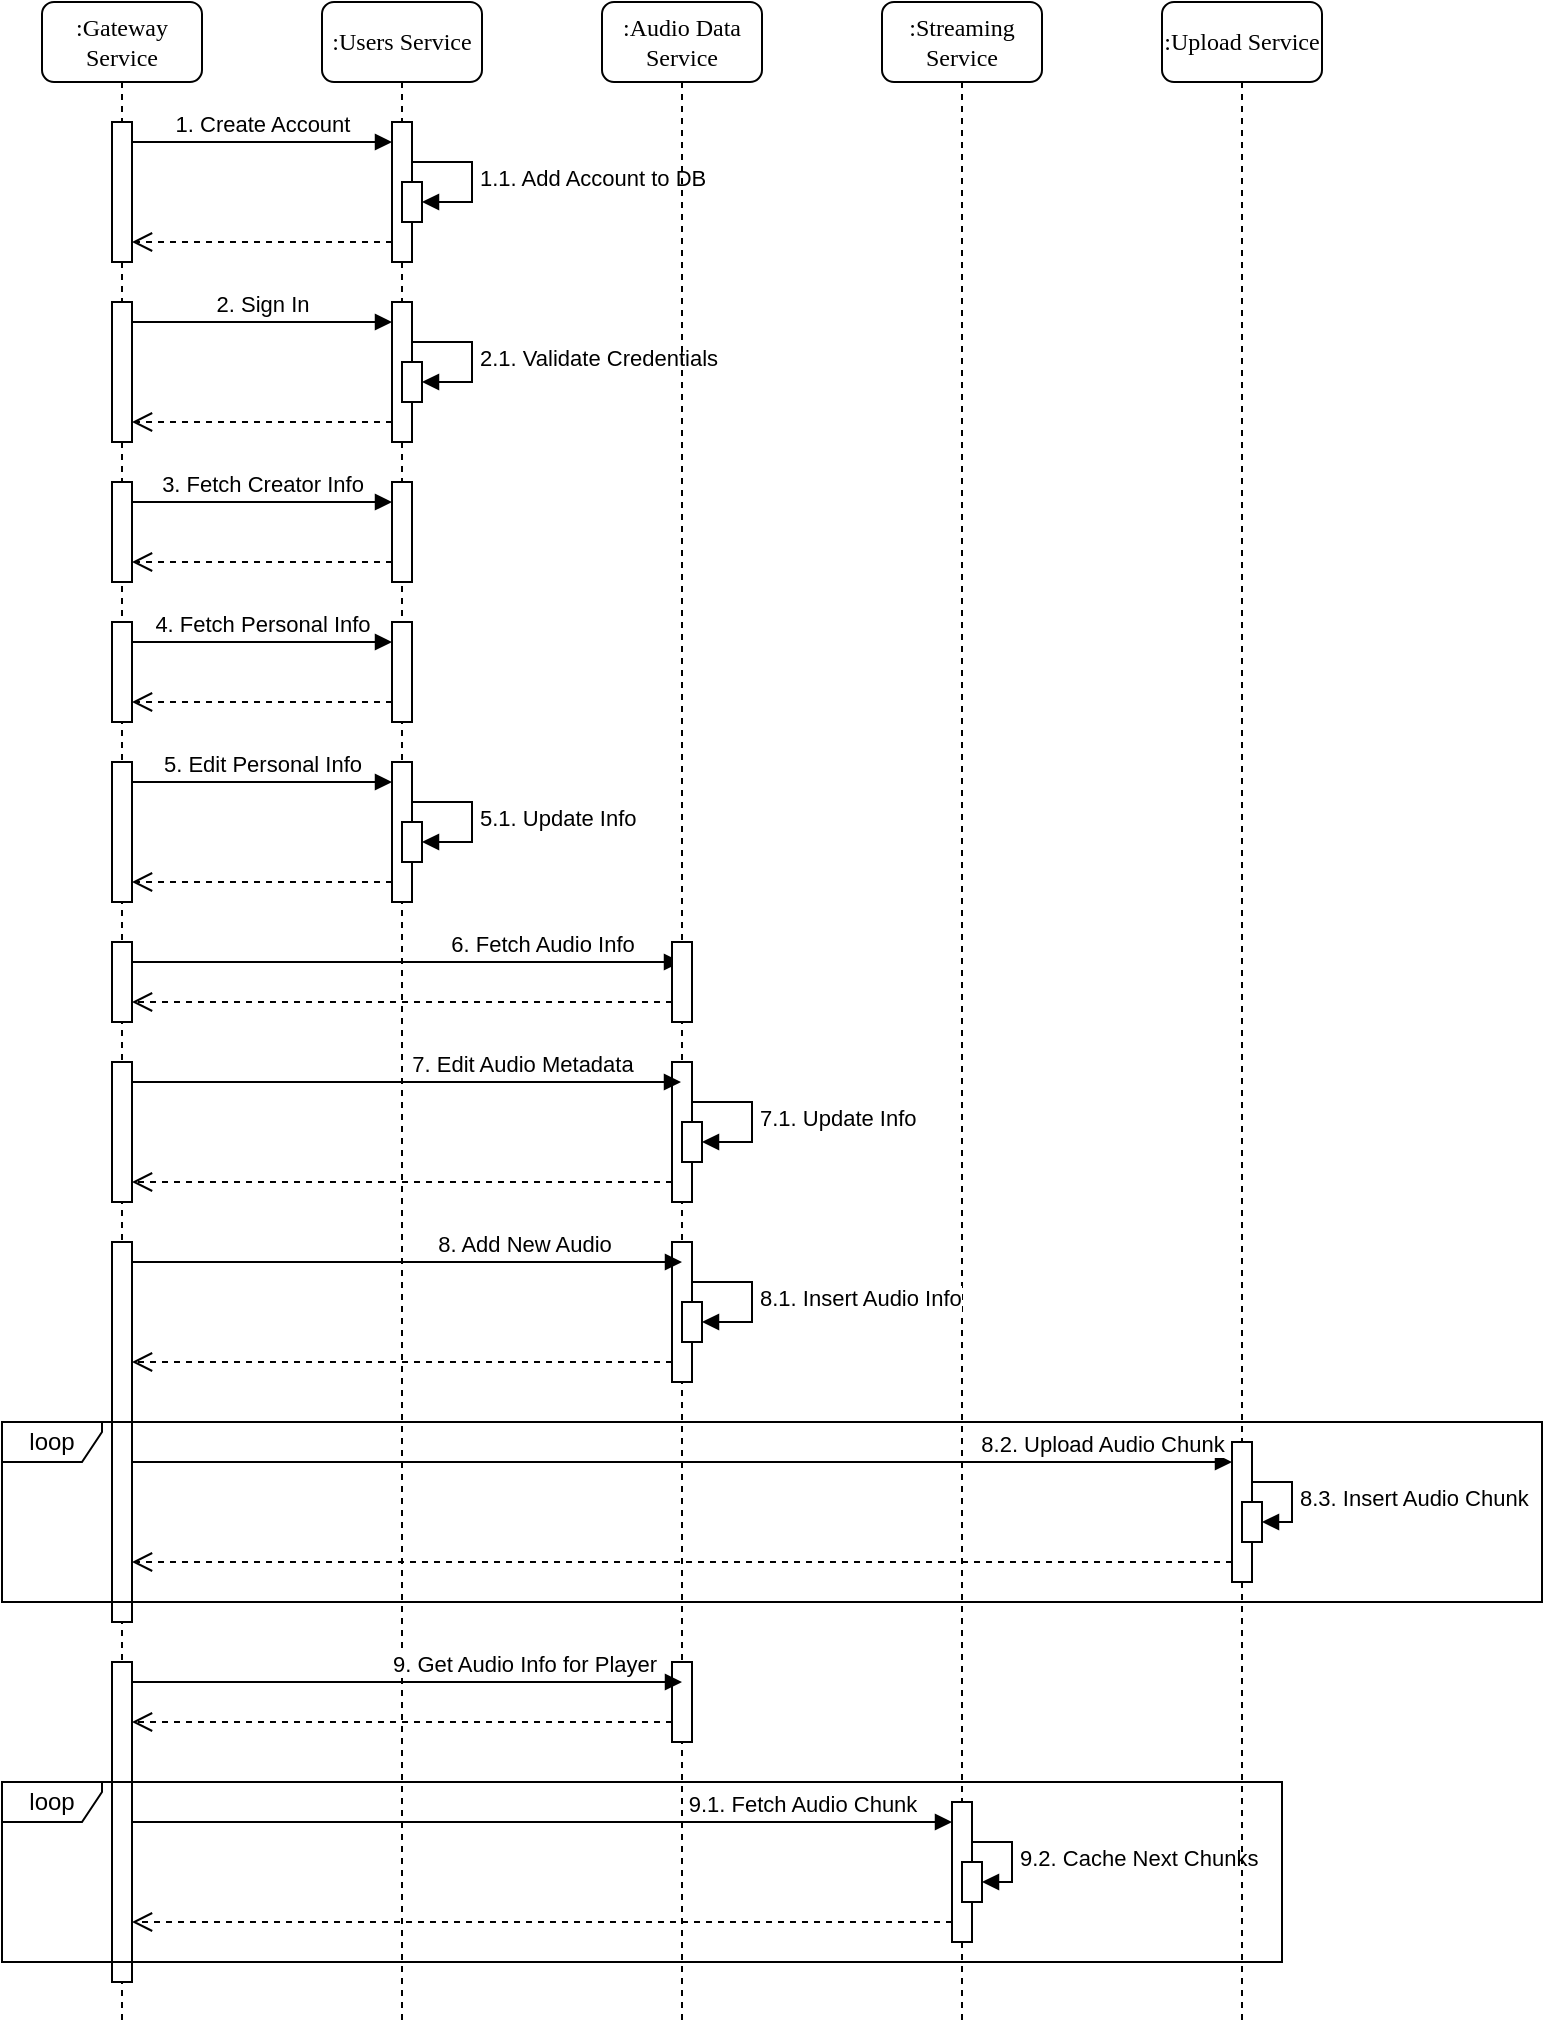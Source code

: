 <mxfile version="24.3.1" type="github">
  <diagram name="Page-1" id="13e1069c-82ec-6db2-03f1-153e76fe0fe0">
    <mxGraphModel dx="1424" dy="751" grid="1" gridSize="10" guides="1" tooltips="1" connect="1" arrows="1" fold="1" page="0" pageScale="1" pageWidth="1100" pageHeight="850" background="none" math="0" shadow="0">
      <root>
        <mxCell id="0" />
        <mxCell id="1" parent="0" />
        <mxCell id="7baba1c4bc27f4b0-2" value=":Gateway Service" style="shape=umlLifeline;perimeter=lifelinePerimeter;whiteSpace=wrap;html=1;container=1;collapsible=0;recursiveResize=0;outlineConnect=0;rounded=1;shadow=0;comic=0;labelBackgroundColor=none;strokeWidth=1;fontFamily=Verdana;fontSize=12;align=center;" parent="1" vertex="1">
          <mxGeometry x="280" y="80" width="80" height="1010" as="geometry" />
        </mxCell>
        <mxCell id="Jwiv7qxnIvKgj8f71Bxk-2" value="" style="html=1;points=[[0,0,0,0,5],[0,1,0,0,-5],[1,0,0,0,5],[1,1,0,0,-5]];perimeter=orthogonalPerimeter;outlineConnect=0;targetShapes=umlLifeline;portConstraint=eastwest;newEdgeStyle={&quot;curved&quot;:0,&quot;rounded&quot;:0};" vertex="1" parent="7baba1c4bc27f4b0-2">
          <mxGeometry x="35" y="60" width="10" height="70" as="geometry" />
        </mxCell>
        <mxCell id="Jwiv7qxnIvKgj8f71Bxk-15" value="" style="html=1;points=[[0,0,0,0,5],[0,1,0,0,-5],[1,0,0,0,5],[1,1,0,0,-5]];perimeter=orthogonalPerimeter;outlineConnect=0;targetShapes=umlLifeline;portConstraint=eastwest;newEdgeStyle={&quot;curved&quot;:0,&quot;rounded&quot;:0};" vertex="1" parent="7baba1c4bc27f4b0-2">
          <mxGeometry x="35" y="150" width="10" height="70" as="geometry" />
        </mxCell>
        <mxCell id="Jwiv7qxnIvKgj8f71Bxk-19" value="2. Sign In" style="html=1;verticalAlign=bottom;endArrow=block;curved=0;rounded=0;" edge="1" parent="7baba1c4bc27f4b0-2" target="Jwiv7qxnIvKgj8f71Bxk-16">
          <mxGeometry width="80" relative="1" as="geometry">
            <mxPoint x="45" y="160" as="sourcePoint" />
            <mxPoint x="155" y="160" as="targetPoint" />
          </mxGeometry>
        </mxCell>
        <mxCell id="Jwiv7qxnIvKgj8f71Bxk-20" value="" style="html=1;verticalAlign=bottom;endArrow=open;dashed=1;endSize=8;curved=0;rounded=0;" edge="1" parent="7baba1c4bc27f4b0-2" source="Jwiv7qxnIvKgj8f71Bxk-16">
          <mxGeometry relative="1" as="geometry">
            <mxPoint x="155" y="210" as="sourcePoint" />
            <mxPoint x="45" y="210" as="targetPoint" />
          </mxGeometry>
        </mxCell>
        <mxCell id="Jwiv7qxnIvKgj8f71Bxk-25" value="" style="html=1;points=[[0,0,0,0,5],[0,1,0,0,-5],[1,0,0,0,5],[1,1,0,0,-5]];perimeter=orthogonalPerimeter;outlineConnect=0;targetShapes=umlLifeline;portConstraint=eastwest;newEdgeStyle={&quot;curved&quot;:0,&quot;rounded&quot;:0};" vertex="1" parent="7baba1c4bc27f4b0-2">
          <mxGeometry x="35" y="240" width="10" height="50" as="geometry" />
        </mxCell>
        <mxCell id="Jwiv7qxnIvKgj8f71Bxk-26" value="3. Fetch Creator Info" style="html=1;verticalAlign=bottom;endArrow=block;curved=0;rounded=0;" edge="1" parent="7baba1c4bc27f4b0-2" target="Jwiv7qxnIvKgj8f71Bxk-22">
          <mxGeometry width="80" relative="1" as="geometry">
            <mxPoint x="45" y="250" as="sourcePoint" />
            <mxPoint x="155" y="250" as="targetPoint" />
          </mxGeometry>
        </mxCell>
        <mxCell id="Jwiv7qxnIvKgj8f71Bxk-29" value="" style="html=1;points=[[0,0,0,0,5],[0,1,0,0,-5],[1,0,0,0,5],[1,1,0,0,-5]];perimeter=orthogonalPerimeter;outlineConnect=0;targetShapes=umlLifeline;portConstraint=eastwest;newEdgeStyle={&quot;curved&quot;:0,&quot;rounded&quot;:0};" vertex="1" parent="7baba1c4bc27f4b0-2">
          <mxGeometry x="35" y="310" width="10" height="50" as="geometry" />
        </mxCell>
        <mxCell id="Jwiv7qxnIvKgj8f71Bxk-30" value="4. Fetch Personal Info" style="html=1;verticalAlign=bottom;endArrow=block;curved=0;rounded=0;" edge="1" parent="7baba1c4bc27f4b0-2" target="Jwiv7qxnIvKgj8f71Bxk-34">
          <mxGeometry width="80" relative="1" as="geometry">
            <mxPoint x="45" y="320" as="sourcePoint" />
            <mxPoint x="155" y="320" as="targetPoint" />
          </mxGeometry>
        </mxCell>
        <mxCell id="Jwiv7qxnIvKgj8f71Bxk-38" value="" style="html=1;points=[[0,0,0,0,5],[0,1,0,0,-5],[1,0,0,0,5],[1,1,0,0,-5]];perimeter=orthogonalPerimeter;outlineConnect=0;targetShapes=umlLifeline;portConstraint=eastwest;newEdgeStyle={&quot;curved&quot;:0,&quot;rounded&quot;:0};" vertex="1" parent="7baba1c4bc27f4b0-2">
          <mxGeometry x="35" y="380" width="10" height="70" as="geometry" />
        </mxCell>
        <mxCell id="Jwiv7qxnIvKgj8f71Bxk-40" value="" style="html=1;verticalAlign=bottom;endArrow=open;dashed=1;endSize=8;curved=0;rounded=0;" edge="1" parent="7baba1c4bc27f4b0-2">
          <mxGeometry relative="1" as="geometry">
            <mxPoint x="175" y="440" as="sourcePoint" />
            <mxPoint x="45" y="440" as="targetPoint" />
          </mxGeometry>
        </mxCell>
        <mxCell id="Jwiv7qxnIvKgj8f71Bxk-47" value="" style="html=1;points=[[0,0,0,0,5],[0,1,0,0,-5],[1,0,0,0,5],[1,1,0,0,-5]];perimeter=orthogonalPerimeter;outlineConnect=0;targetShapes=umlLifeline;portConstraint=eastwest;newEdgeStyle={&quot;curved&quot;:0,&quot;rounded&quot;:0};" vertex="1" parent="7baba1c4bc27f4b0-2">
          <mxGeometry x="35" y="470" width="10" height="40" as="geometry" />
        </mxCell>
        <mxCell id="Jwiv7qxnIvKgj8f71Bxk-60" value="" style="html=1;points=[[0,0,0,0,5],[0,1,0,0,-5],[1,0,0,0,5],[1,1,0,0,-5]];perimeter=orthogonalPerimeter;outlineConnect=0;targetShapes=umlLifeline;portConstraint=eastwest;newEdgeStyle={&quot;curved&quot;:0,&quot;rounded&quot;:0};" vertex="1" parent="7baba1c4bc27f4b0-2">
          <mxGeometry x="35" y="530" width="10" height="70" as="geometry" />
        </mxCell>
        <mxCell id="Jwiv7qxnIvKgj8f71Bxk-61" value="" style="html=1;points=[[0,0,0,0,5],[0,1,0,0,-5],[1,0,0,0,5],[1,1,0,0,-5]];perimeter=orthogonalPerimeter;outlineConnect=0;targetShapes=umlLifeline;portConstraint=eastwest;newEdgeStyle={&quot;curved&quot;:0,&quot;rounded&quot;:0};" vertex="1" parent="7baba1c4bc27f4b0-2">
          <mxGeometry x="35" y="620" width="10" height="190" as="geometry" />
        </mxCell>
        <mxCell id="Jwiv7qxnIvKgj8f71Bxk-50" value="6. Fetch Audio Info" style="html=1;verticalAlign=bottom;endArrow=block;curved=0;rounded=0;" edge="1" parent="7baba1c4bc27f4b0-2" target="7baba1c4bc27f4b0-6">
          <mxGeometry x="0.494" width="80" relative="1" as="geometry">
            <mxPoint x="45" y="480" as="sourcePoint" />
            <mxPoint x="125" y="480" as="targetPoint" />
            <mxPoint as="offset" />
          </mxGeometry>
        </mxCell>
        <mxCell id="7baba1c4bc27f4b0-3" value=":Users Service" style="shape=umlLifeline;perimeter=lifelinePerimeter;whiteSpace=wrap;html=1;container=1;collapsible=0;recursiveResize=0;outlineConnect=0;rounded=1;shadow=0;comic=0;labelBackgroundColor=none;strokeWidth=1;fontFamily=Verdana;fontSize=12;align=center;" parent="1" vertex="1">
          <mxGeometry x="420" y="80" width="80" height="1010" as="geometry" />
        </mxCell>
        <mxCell id="Jwiv7qxnIvKgj8f71Bxk-4" value="" style="html=1;points=[[0,0,0,0,5],[0,1,0,0,-5],[1,0,0,0,5],[1,1,0,0,-5]];perimeter=orthogonalPerimeter;outlineConnect=0;targetShapes=umlLifeline;portConstraint=eastwest;newEdgeStyle={&quot;curved&quot;:0,&quot;rounded&quot;:0};" vertex="1" parent="7baba1c4bc27f4b0-3">
          <mxGeometry x="35" y="60" width="10" height="70" as="geometry" />
        </mxCell>
        <mxCell id="Jwiv7qxnIvKgj8f71Bxk-9" value="" style="html=1;points=[[0,0,0,0,5],[0,1,0,0,-5],[1,0,0,0,5],[1,1,0,0,-5]];perimeter=orthogonalPerimeter;outlineConnect=0;targetShapes=umlLifeline;portConstraint=eastwest;newEdgeStyle={&quot;curved&quot;:0,&quot;rounded&quot;:0};" vertex="1" parent="7baba1c4bc27f4b0-3">
          <mxGeometry x="40" y="90" width="10" height="20" as="geometry" />
        </mxCell>
        <mxCell id="Jwiv7qxnIvKgj8f71Bxk-10" value="&lt;font style=&quot;font-size: 11px;&quot;&gt;1.1. Add Account to DB&lt;/font&gt;" style="html=1;align=left;spacingLeft=2;endArrow=block;rounded=0;edgeStyle=orthogonalEdgeStyle;curved=0;rounded=0;" edge="1" target="Jwiv7qxnIvKgj8f71Bxk-9" parent="7baba1c4bc27f4b0-3">
          <mxGeometry x="-0.001" relative="1" as="geometry">
            <mxPoint x="45" y="80" as="sourcePoint" />
            <Array as="points">
              <mxPoint x="75" y="80" />
              <mxPoint x="75" y="100" />
            </Array>
            <mxPoint as="offset" />
          </mxGeometry>
        </mxCell>
        <mxCell id="Jwiv7qxnIvKgj8f71Bxk-12" value="1. Create Account" style="html=1;verticalAlign=bottom;endArrow=block;curved=0;rounded=0;entryX=0;entryY=0;entryDx=0;entryDy=5;entryPerimeter=0;" edge="1" parent="7baba1c4bc27f4b0-3" source="Jwiv7qxnIvKgj8f71Bxk-2">
          <mxGeometry width="80" relative="1" as="geometry">
            <mxPoint x="-75" y="70" as="sourcePoint" />
            <mxPoint x="35" y="70" as="targetPoint" />
          </mxGeometry>
        </mxCell>
        <mxCell id="Jwiv7qxnIvKgj8f71Bxk-13" value="" style="html=1;verticalAlign=bottom;endArrow=open;dashed=1;endSize=8;curved=0;rounded=0;" edge="1" parent="7baba1c4bc27f4b0-3" target="Jwiv7qxnIvKgj8f71Bxk-2">
          <mxGeometry relative="1" as="geometry">
            <mxPoint x="35" y="120" as="sourcePoint" />
            <mxPoint x="-75" y="120" as="targetPoint" />
          </mxGeometry>
        </mxCell>
        <mxCell id="Jwiv7qxnIvKgj8f71Bxk-16" value="" style="html=1;points=[[0,0,0,0,5],[0,1,0,0,-5],[1,0,0,0,5],[1,1,0,0,-5]];perimeter=orthogonalPerimeter;outlineConnect=0;targetShapes=umlLifeline;portConstraint=eastwest;newEdgeStyle={&quot;curved&quot;:0,&quot;rounded&quot;:0};" vertex="1" parent="7baba1c4bc27f4b0-3">
          <mxGeometry x="35" y="150" width="10" height="70" as="geometry" />
        </mxCell>
        <mxCell id="Jwiv7qxnIvKgj8f71Bxk-18" value="&lt;font style=&quot;font-size: 11px;&quot;&gt;2.1. Validate Credentials&lt;/font&gt;" style="html=1;align=left;spacingLeft=2;endArrow=block;rounded=0;edgeStyle=orthogonalEdgeStyle;curved=0;rounded=0;" edge="1" parent="7baba1c4bc27f4b0-3" target="Jwiv7qxnIvKgj8f71Bxk-17">
          <mxGeometry x="-0.001" relative="1" as="geometry">
            <mxPoint x="45" y="170" as="sourcePoint" />
            <Array as="points">
              <mxPoint x="75" y="170" />
              <mxPoint x="75" y="190" />
            </Array>
            <mxPoint as="offset" />
          </mxGeometry>
        </mxCell>
        <mxCell id="Jwiv7qxnIvKgj8f71Bxk-17" value="" style="html=1;points=[[0,0,0,0,5],[0,1,0,0,-5],[1,0,0,0,5],[1,1,0,0,-5]];perimeter=orthogonalPerimeter;outlineConnect=0;targetShapes=umlLifeline;portConstraint=eastwest;newEdgeStyle={&quot;curved&quot;:0,&quot;rounded&quot;:0};" vertex="1" parent="7baba1c4bc27f4b0-3">
          <mxGeometry x="40" y="180" width="10" height="20" as="geometry" />
        </mxCell>
        <mxCell id="Jwiv7qxnIvKgj8f71Bxk-22" value="" style="html=1;points=[[0,0,0,0,5],[0,1,0,0,-5],[1,0,0,0,5],[1,1,0,0,-5]];perimeter=orthogonalPerimeter;outlineConnect=0;targetShapes=umlLifeline;portConstraint=eastwest;newEdgeStyle={&quot;curved&quot;:0,&quot;rounded&quot;:0};" vertex="1" parent="7baba1c4bc27f4b0-3">
          <mxGeometry x="35" y="240" width="10" height="50" as="geometry" />
        </mxCell>
        <mxCell id="Jwiv7qxnIvKgj8f71Bxk-34" value="" style="html=1;points=[[0,0,0,0,5],[0,1,0,0,-5],[1,0,0,0,5],[1,1,0,0,-5]];perimeter=orthogonalPerimeter;outlineConnect=0;targetShapes=umlLifeline;portConstraint=eastwest;newEdgeStyle={&quot;curved&quot;:0,&quot;rounded&quot;:0};" vertex="1" parent="7baba1c4bc27f4b0-3">
          <mxGeometry x="35" y="310" width="10" height="50" as="geometry" />
        </mxCell>
        <mxCell id="Jwiv7qxnIvKgj8f71Bxk-42" value="&lt;font style=&quot;font-size: 11px;&quot;&gt;5.1. Update Info&lt;/font&gt;" style="html=1;align=left;spacingLeft=2;endArrow=block;rounded=0;edgeStyle=orthogonalEdgeStyle;curved=0;rounded=0;" edge="1" parent="7baba1c4bc27f4b0-3" target="Jwiv7qxnIvKgj8f71Bxk-43">
          <mxGeometry x="-0.001" relative="1" as="geometry">
            <mxPoint x="45" y="400" as="sourcePoint" />
            <Array as="points">
              <mxPoint x="75" y="400" />
              <mxPoint x="75" y="420" />
            </Array>
            <mxPoint as="offset" />
          </mxGeometry>
        </mxCell>
        <mxCell id="Jwiv7qxnIvKgj8f71Bxk-41" value="" style="html=1;points=[[0,0,0,0,5],[0,1,0,0,-5],[1,0,0,0,5],[1,1,0,0,-5]];perimeter=orthogonalPerimeter;outlineConnect=0;targetShapes=umlLifeline;portConstraint=eastwest;newEdgeStyle={&quot;curved&quot;:0,&quot;rounded&quot;:0};" vertex="1" parent="7baba1c4bc27f4b0-3">
          <mxGeometry x="35" y="380" width="10" height="70" as="geometry" />
        </mxCell>
        <mxCell id="Jwiv7qxnIvKgj8f71Bxk-43" value="" style="html=1;points=[[0,0,0,0,5],[0,1,0,0,-5],[1,0,0,0,5],[1,1,0,0,-5]];perimeter=orthogonalPerimeter;outlineConnect=0;targetShapes=umlLifeline;portConstraint=eastwest;newEdgeStyle={&quot;curved&quot;:0,&quot;rounded&quot;:0};" vertex="1" parent="7baba1c4bc27f4b0-3">
          <mxGeometry x="40" y="410" width="10" height="20" as="geometry" />
        </mxCell>
        <mxCell id="7baba1c4bc27f4b0-4" value=":Streaming Service" style="shape=umlLifeline;perimeter=lifelinePerimeter;whiteSpace=wrap;html=1;container=1;collapsible=0;recursiveResize=0;outlineConnect=0;rounded=1;shadow=0;comic=0;labelBackgroundColor=none;strokeWidth=1;fontFamily=Verdana;fontSize=12;align=center;" parent="1" vertex="1">
          <mxGeometry x="700" y="80" width="80" height="1010" as="geometry" />
        </mxCell>
        <mxCell id="Jwiv7qxnIvKgj8f71Bxk-82" value="" style="html=1;points=[[0,0,0,0,5],[0,1,0,0,-5],[1,0,0,0,5],[1,1,0,0,-5]];perimeter=orthogonalPerimeter;outlineConnect=0;targetShapes=umlLifeline;portConstraint=eastwest;newEdgeStyle={&quot;curved&quot;:0,&quot;rounded&quot;:0};" vertex="1" parent="7baba1c4bc27f4b0-4">
          <mxGeometry x="35" y="900" width="10" height="70" as="geometry" />
        </mxCell>
        <mxCell id="Jwiv7qxnIvKgj8f71Bxk-83" value="" style="html=1;points=[[0,0,0,0,5],[0,1,0,0,-5],[1,0,0,0,5],[1,1,0,0,-5]];perimeter=orthogonalPerimeter;outlineConnect=0;targetShapes=umlLifeline;portConstraint=eastwest;newEdgeStyle={&quot;curved&quot;:0,&quot;rounded&quot;:0};" vertex="1" parent="7baba1c4bc27f4b0-4">
          <mxGeometry x="40" y="930" width="10" height="20" as="geometry" />
        </mxCell>
        <mxCell id="Jwiv7qxnIvKgj8f71Bxk-84" value="&lt;font style=&quot;font-size: 11px;&quot;&gt;9.2. Cache Next Chunks&lt;/font&gt;" style="html=1;align=left;spacingLeft=2;endArrow=block;rounded=0;edgeStyle=orthogonalEdgeStyle;curved=0;rounded=0;" edge="1" parent="7baba1c4bc27f4b0-4" source="Jwiv7qxnIvKgj8f71Bxk-82" target="Jwiv7qxnIvKgj8f71Bxk-83">
          <mxGeometry x="-0.001" relative="1" as="geometry">
            <mxPoint x="50" y="920" as="sourcePoint" />
            <Array as="points">
              <mxPoint x="65" y="920" />
              <mxPoint x="65" y="940" />
            </Array>
            <mxPoint as="offset" />
          </mxGeometry>
        </mxCell>
        <mxCell id="7baba1c4bc27f4b0-5" value=":Upload Service" style="shape=umlLifeline;perimeter=lifelinePerimeter;whiteSpace=wrap;html=1;container=1;collapsible=0;recursiveResize=0;outlineConnect=0;rounded=1;shadow=0;comic=0;labelBackgroundColor=none;strokeWidth=1;fontFamily=Verdana;fontSize=12;align=center;" parent="1" vertex="1">
          <mxGeometry x="840" y="80" width="80" height="1010" as="geometry" />
        </mxCell>
        <mxCell id="Jwiv7qxnIvKgj8f71Bxk-75" value="" style="html=1;points=[[0,0,0,0,5],[0,1,0,0,-5],[1,0,0,0,5],[1,1,0,0,-5]];perimeter=orthogonalPerimeter;outlineConnect=0;targetShapes=umlLifeline;portConstraint=eastwest;newEdgeStyle={&quot;curved&quot;:0,&quot;rounded&quot;:0};" vertex="1" parent="7baba1c4bc27f4b0-5">
          <mxGeometry x="35" y="720" width="10" height="70" as="geometry" />
        </mxCell>
        <mxCell id="Jwiv7qxnIvKgj8f71Bxk-76" value="" style="html=1;points=[[0,0,0,0,5],[0,1,0,0,-5],[1,0,0,0,5],[1,1,0,0,-5]];perimeter=orthogonalPerimeter;outlineConnect=0;targetShapes=umlLifeline;portConstraint=eastwest;newEdgeStyle={&quot;curved&quot;:0,&quot;rounded&quot;:0};" vertex="1" parent="7baba1c4bc27f4b0-5">
          <mxGeometry x="40" y="750" width="10" height="20" as="geometry" />
        </mxCell>
        <mxCell id="Jwiv7qxnIvKgj8f71Bxk-77" value="&lt;font style=&quot;font-size: 11px;&quot;&gt;8.3. Insert Audio Chunk&lt;/font&gt;" style="html=1;align=left;spacingLeft=2;endArrow=block;rounded=0;edgeStyle=orthogonalEdgeStyle;curved=0;rounded=0;" edge="1" parent="7baba1c4bc27f4b0-5" source="Jwiv7qxnIvKgj8f71Bxk-75" target="Jwiv7qxnIvKgj8f71Bxk-76">
          <mxGeometry x="-0.001" relative="1" as="geometry">
            <mxPoint x="50" y="740" as="sourcePoint" />
            <Array as="points">
              <mxPoint x="65" y="740" />
              <mxPoint x="65" y="760" />
            </Array>
            <mxPoint as="offset" />
          </mxGeometry>
        </mxCell>
        <mxCell id="Jwiv7qxnIvKgj8f71Bxk-78" value="" style="html=1;verticalAlign=bottom;endArrow=open;dashed=1;endSize=8;curved=0;rounded=0;" edge="1" parent="7baba1c4bc27f4b0-5" source="Jwiv7qxnIvKgj8f71Bxk-75">
          <mxGeometry relative="1" as="geometry">
            <mxPoint x="-245" y="780" as="sourcePoint" />
            <mxPoint x="-515" y="780" as="targetPoint" />
          </mxGeometry>
        </mxCell>
        <mxCell id="Jwiv7qxnIvKgj8f71Bxk-79" value="8.2. Upload Audio Chunk" style="html=1;verticalAlign=bottom;endArrow=block;curved=0;rounded=0;" edge="1" parent="7baba1c4bc27f4b0-5" target="Jwiv7qxnIvKgj8f71Bxk-75">
          <mxGeometry x="0.764" width="80" relative="1" as="geometry">
            <mxPoint x="-515.0" y="730" as="sourcePoint" />
            <mxPoint x="-240" y="730" as="targetPoint" />
            <Array as="points">
              <mxPoint x="-435" y="730" />
            </Array>
            <mxPoint as="offset" />
          </mxGeometry>
        </mxCell>
        <mxCell id="7baba1c4bc27f4b0-6" value=":Audio Data Service" style="shape=umlLifeline;perimeter=lifelinePerimeter;whiteSpace=wrap;html=1;container=1;collapsible=0;recursiveResize=0;outlineConnect=0;rounded=1;shadow=0;comic=0;labelBackgroundColor=none;strokeWidth=1;fontFamily=Verdana;fontSize=12;align=center;" parent="1" vertex="1">
          <mxGeometry x="560" y="80" width="80" height="1010" as="geometry" />
        </mxCell>
        <mxCell id="Jwiv7qxnIvKgj8f71Bxk-49" value="" style="html=1;points=[[0,0,0,0,5],[0,1,0,0,-5],[1,0,0,0,5],[1,1,0,0,-5]];perimeter=orthogonalPerimeter;outlineConnect=0;targetShapes=umlLifeline;portConstraint=eastwest;newEdgeStyle={&quot;curved&quot;:0,&quot;rounded&quot;:0};" vertex="1" parent="7baba1c4bc27f4b0-6">
          <mxGeometry x="35" y="470" width="10" height="40" as="geometry" />
        </mxCell>
        <mxCell id="Jwiv7qxnIvKgj8f71Bxk-59" value="" style="html=1;points=[[0,0,0,0,5],[0,1,0,0,-5],[1,0,0,0,5],[1,1,0,0,-5]];perimeter=orthogonalPerimeter;outlineConnect=0;targetShapes=umlLifeline;portConstraint=eastwest;newEdgeStyle={&quot;curved&quot;:0,&quot;rounded&quot;:0};" vertex="1" parent="7baba1c4bc27f4b0-6">
          <mxGeometry x="35" y="530" width="10" height="70" as="geometry" />
        </mxCell>
        <mxCell id="Jwiv7qxnIvKgj8f71Bxk-56" value="&lt;font style=&quot;font-size: 11px;&quot;&gt;7.1. Update Info&lt;/font&gt;" style="html=1;align=left;spacingLeft=2;endArrow=block;rounded=0;edgeStyle=orthogonalEdgeStyle;curved=0;rounded=0;" edge="1" parent="7baba1c4bc27f4b0-6" target="Jwiv7qxnIvKgj8f71Bxk-57" source="Jwiv7qxnIvKgj8f71Bxk-59">
          <mxGeometry x="-0.001" relative="1" as="geometry">
            <mxPoint x="45" y="550" as="sourcePoint" />
            <Array as="points">
              <mxPoint x="75" y="550" />
              <mxPoint x="75" y="570" />
            </Array>
            <mxPoint as="offset" />
          </mxGeometry>
        </mxCell>
        <mxCell id="Jwiv7qxnIvKgj8f71Bxk-57" value="" style="html=1;points=[[0,0,0,0,5],[0,1,0,0,-5],[1,0,0,0,5],[1,1,0,0,-5]];perimeter=orthogonalPerimeter;outlineConnect=0;targetShapes=umlLifeline;portConstraint=eastwest;newEdgeStyle={&quot;curved&quot;:0,&quot;rounded&quot;:0};" vertex="1" parent="7baba1c4bc27f4b0-6">
          <mxGeometry x="40" y="560" width="10" height="20" as="geometry" />
        </mxCell>
        <mxCell id="Jwiv7qxnIvKgj8f71Bxk-55" value="" style="html=1;verticalAlign=bottom;endArrow=open;dashed=1;endSize=8;curved=0;rounded=0;" edge="1" parent="7baba1c4bc27f4b0-6">
          <mxGeometry relative="1" as="geometry">
            <mxPoint x="35" y="590" as="sourcePoint" />
            <mxPoint x="-235" y="590" as="targetPoint" />
          </mxGeometry>
        </mxCell>
        <mxCell id="Jwiv7qxnIvKgj8f71Bxk-27" value="" style="html=1;verticalAlign=bottom;endArrow=open;dashed=1;endSize=8;curved=0;rounded=0;" edge="1" parent="1" source="Jwiv7qxnIvKgj8f71Bxk-22">
          <mxGeometry relative="1" as="geometry">
            <mxPoint x="435" y="360" as="sourcePoint" />
            <mxPoint x="325" y="360" as="targetPoint" />
          </mxGeometry>
        </mxCell>
        <mxCell id="Jwiv7qxnIvKgj8f71Bxk-31" value="" style="html=1;verticalAlign=bottom;endArrow=open;dashed=1;endSize=8;curved=0;rounded=0;" edge="1" parent="1">
          <mxGeometry relative="1" as="geometry">
            <mxPoint x="455" y="430" as="sourcePoint" />
            <mxPoint x="325" y="430" as="targetPoint" />
          </mxGeometry>
        </mxCell>
        <mxCell id="Jwiv7qxnIvKgj8f71Bxk-39" value="5. Edit Personal Info" style="html=1;verticalAlign=bottom;endArrow=block;curved=0;rounded=0;" edge="1" parent="1" target="Jwiv7qxnIvKgj8f71Bxk-41" source="Jwiv7qxnIvKgj8f71Bxk-38">
          <mxGeometry width="80" relative="1" as="geometry">
            <mxPoint x="280" y="450" as="sourcePoint" />
            <mxPoint x="390" y="450" as="targetPoint" />
            <Array as="points">
              <mxPoint x="400" y="470" />
            </Array>
          </mxGeometry>
        </mxCell>
        <mxCell id="Jwiv7qxnIvKgj8f71Bxk-51" value="" style="html=1;verticalAlign=bottom;endArrow=open;dashed=1;endSize=8;curved=0;rounded=0;" edge="1" parent="1" source="Jwiv7qxnIvKgj8f71Bxk-49" target="Jwiv7qxnIvKgj8f71Bxk-47">
          <mxGeometry relative="1" as="geometry">
            <mxPoint x="490" y="580" as="sourcePoint" />
            <mxPoint x="360" y="580" as="targetPoint" />
            <Array as="points">
              <mxPoint x="560" y="580" />
            </Array>
          </mxGeometry>
        </mxCell>
        <mxCell id="Jwiv7qxnIvKgj8f71Bxk-58" value="7. Edit Audio Metadata" style="html=1;verticalAlign=bottom;endArrow=block;curved=0;rounded=0;" edge="1" parent="1" source="Jwiv7qxnIvKgj8f71Bxk-60" target="7baba1c4bc27f4b0-6">
          <mxGeometry x="0.421" width="80" relative="1" as="geometry">
            <mxPoint x="330" y="620" as="sourcePoint" />
            <mxPoint x="460" y="620" as="targetPoint" />
            <Array as="points">
              <mxPoint x="405" y="620" />
            </Array>
            <mxPoint as="offset" />
          </mxGeometry>
        </mxCell>
        <mxCell id="Jwiv7qxnIvKgj8f71Bxk-62" value="" style="html=1;points=[[0,0,0,0,5],[0,1,0,0,-5],[1,0,0,0,5],[1,1,0,0,-5]];perimeter=orthogonalPerimeter;outlineConnect=0;targetShapes=umlLifeline;portConstraint=eastwest;newEdgeStyle={&quot;curved&quot;:0,&quot;rounded&quot;:0};" vertex="1" parent="1">
          <mxGeometry x="595" y="700" width="10" height="70" as="geometry" />
        </mxCell>
        <mxCell id="Jwiv7qxnIvKgj8f71Bxk-63" value="&lt;font style=&quot;font-size: 11px;&quot;&gt;8.1. Insert Audio Info&lt;/font&gt;" style="html=1;align=left;spacingLeft=2;endArrow=block;rounded=0;edgeStyle=orthogonalEdgeStyle;curved=0;rounded=0;" edge="1" parent="1" source="Jwiv7qxnIvKgj8f71Bxk-62" target="Jwiv7qxnIvKgj8f71Bxk-64">
          <mxGeometry x="-0.001" relative="1" as="geometry">
            <mxPoint x="605" y="720" as="sourcePoint" />
            <Array as="points">
              <mxPoint x="635" y="720" />
              <mxPoint x="635" y="740" />
            </Array>
            <mxPoint as="offset" />
          </mxGeometry>
        </mxCell>
        <mxCell id="Jwiv7qxnIvKgj8f71Bxk-64" value="" style="html=1;points=[[0,0,0,0,5],[0,1,0,0,-5],[1,0,0,0,5],[1,1,0,0,-5]];perimeter=orthogonalPerimeter;outlineConnect=0;targetShapes=umlLifeline;portConstraint=eastwest;newEdgeStyle={&quot;curved&quot;:0,&quot;rounded&quot;:0};" vertex="1" parent="1">
          <mxGeometry x="600" y="730" width="10" height="20" as="geometry" />
        </mxCell>
        <mxCell id="Jwiv7qxnIvKgj8f71Bxk-65" value="" style="html=1;verticalAlign=bottom;endArrow=open;dashed=1;endSize=8;curved=0;rounded=0;" edge="1" parent="1">
          <mxGeometry relative="1" as="geometry">
            <mxPoint x="595" y="760" as="sourcePoint" />
            <mxPoint x="325" y="760" as="targetPoint" />
          </mxGeometry>
        </mxCell>
        <mxCell id="Jwiv7qxnIvKgj8f71Bxk-66" value="8. Add New Audio" style="html=1;verticalAlign=bottom;endArrow=block;curved=0;rounded=0;" edge="1" parent="1" source="Jwiv7qxnIvKgj8f71Bxk-61">
          <mxGeometry x="0.421" width="80" relative="1" as="geometry">
            <mxPoint x="330" y="710" as="sourcePoint" />
            <mxPoint x="600" y="710" as="targetPoint" />
            <Array as="points">
              <mxPoint x="405" y="710" />
            </Array>
            <mxPoint as="offset" />
          </mxGeometry>
        </mxCell>
        <mxCell id="Jwiv7qxnIvKgj8f71Bxk-80" value="loop" style="shape=umlFrame;whiteSpace=wrap;html=1;pointerEvents=0;width=50;height=20;" vertex="1" parent="1">
          <mxGeometry x="260" y="790" width="770" height="90" as="geometry" />
        </mxCell>
        <mxCell id="Jwiv7qxnIvKgj8f71Bxk-81" value="" style="html=1;points=[[0,0,0,0,5],[0,1,0,0,-5],[1,0,0,0,5],[1,1,0,0,-5]];perimeter=orthogonalPerimeter;outlineConnect=0;targetShapes=umlLifeline;portConstraint=eastwest;newEdgeStyle={&quot;curved&quot;:0,&quot;rounded&quot;:0};" vertex="1" parent="1">
          <mxGeometry x="315" y="910" width="10" height="160" as="geometry" />
        </mxCell>
        <mxCell id="Jwiv7qxnIvKgj8f71Bxk-85" value="" style="html=1;verticalAlign=bottom;endArrow=open;dashed=1;endSize=8;curved=0;rounded=0;" edge="1" parent="1" source="Jwiv7qxnIvKgj8f71Bxk-82">
          <mxGeometry relative="1" as="geometry">
            <mxPoint x="595" y="1040" as="sourcePoint" />
            <mxPoint x="325" y="1040" as="targetPoint" />
          </mxGeometry>
        </mxCell>
        <mxCell id="Jwiv7qxnIvKgj8f71Bxk-86" value="9.1. Fetch Audio Chunk" style="html=1;verticalAlign=bottom;endArrow=block;curved=0;rounded=0;" edge="1" parent="1" target="Jwiv7qxnIvKgj8f71Bxk-82">
          <mxGeometry x="0.634" width="80" relative="1" as="geometry">
            <mxPoint x="325.0" y="990" as="sourcePoint" />
            <mxPoint x="600" y="990" as="targetPoint" />
            <Array as="points">
              <mxPoint x="405" y="990" />
            </Array>
            <mxPoint as="offset" />
          </mxGeometry>
        </mxCell>
        <mxCell id="Jwiv7qxnIvKgj8f71Bxk-87" value="" style="html=1;points=[[0,0,0,0,5],[0,1,0,0,-5],[1,0,0,0,5],[1,1,0,0,-5]];perimeter=orthogonalPerimeter;outlineConnect=0;targetShapes=umlLifeline;portConstraint=eastwest;newEdgeStyle={&quot;curved&quot;:0,&quot;rounded&quot;:0};" vertex="1" parent="1">
          <mxGeometry x="595" y="910" width="10" height="40" as="geometry" />
        </mxCell>
        <mxCell id="Jwiv7qxnIvKgj8f71Bxk-90" value="" style="html=1;verticalAlign=bottom;endArrow=open;dashed=1;endSize=8;curved=0;rounded=0;" edge="1" parent="1">
          <mxGeometry relative="1" as="geometry">
            <mxPoint x="595" y="940" as="sourcePoint" />
            <mxPoint x="325" y="940" as="targetPoint" />
          </mxGeometry>
        </mxCell>
        <mxCell id="Jwiv7qxnIvKgj8f71Bxk-91" value="9. Get Audio Info for Player" style="html=1;verticalAlign=bottom;endArrow=block;curved=0;rounded=0;" edge="1" parent="1" source="Jwiv7qxnIvKgj8f71Bxk-81">
          <mxGeometry x="0.421" width="80" relative="1" as="geometry">
            <mxPoint x="330" y="920" as="sourcePoint" />
            <mxPoint x="600" y="920" as="targetPoint" />
            <Array as="points">
              <mxPoint x="405" y="920" />
            </Array>
            <mxPoint as="offset" />
          </mxGeometry>
        </mxCell>
        <mxCell id="Jwiv7qxnIvKgj8f71Bxk-92" value="loop" style="shape=umlFrame;whiteSpace=wrap;html=1;pointerEvents=0;width=50;height=20;" vertex="1" parent="1">
          <mxGeometry x="260" y="970" width="640" height="90" as="geometry" />
        </mxCell>
      </root>
    </mxGraphModel>
  </diagram>
</mxfile>
